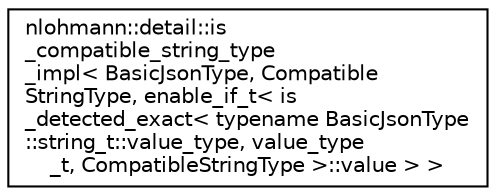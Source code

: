 digraph "Graphical Class Hierarchy"
{
  edge [fontname="Helvetica",fontsize="10",labelfontname="Helvetica",labelfontsize="10"];
  node [fontname="Helvetica",fontsize="10",shape=record];
  rankdir="LR";
  Node0 [label="nlohmann::detail::is\l_compatible_string_type\l_impl\< BasicJsonType, Compatible\lStringType, enable_if_t\< is\l_detected_exact\< typename BasicJsonType\l::string_t::value_type, value_type\l_t, CompatibleStringType \>::value \> \>",height=0.2,width=0.4,color="black", fillcolor="white", style="filled",URL="$structnlohmann_1_1detail_1_1is__compatible__string__type__impl_3_01BasicJsonType_00_01Compatible494e9dc742c819c61e54b8282030b5b6.html"];
}
